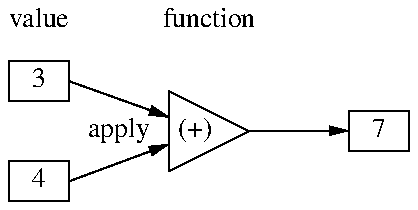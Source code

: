 .PS
Start:  box invis ht 0.5 wid 0.3
        arrow invis "apply"

Opr:    box invis "(+)    " ht 0.4 wid 0.4
        arrow
        box "7" ht 0.2 wid 0.3

Opnd1:  box "3" ht 0.2 wid 0.3 at Start.n
Opnd2:  box "4" ht 0.2 wid 0.3 at Start.s
box invis "value" at Opnd1.n + (0, 0.2)

line from Opr.nw to Opr.sw to Opr.e to Opr.nw
box invis "function" at (Opr.n.x, last box.y)

arrow from Opnd1.e to 1/3 <Opr.nw, Opr.sw>
arrow from Opnd2.e to 2/3 <Opr.nw, Opr.sw>
.PE

